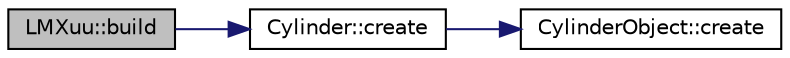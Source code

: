 digraph "LMXuu::build"
{
  edge [fontname="Helvetica",fontsize="10",labelfontname="Helvetica",labelfontsize="10"];
  node [fontname="Helvetica",fontsize="10",shape=record];
  rankdir="LR";
  Node9 [label="LMXuu::build",height=0.2,width=0.4,color="black", fillcolor="grey75", style="filled", fontcolor="black"];
  Node9 -> Node10 [color="midnightblue",fontsize="10",style="solid",fontname="Helvetica"];
  Node10 [label="Cylinder::create",height=0.2,width=0.4,color="black", fillcolor="white", style="filled",URL="$classCylinder.html#ac24009e8406642fc7b6a3de99129d077",tooltip="Creates a Cylinder Component. "];
  Node10 -> Node11 [color="midnightblue",fontsize="10",style="solid",fontname="Helvetica"];
  Node11 [label="CylinderObject::create",height=0.2,width=0.4,color="black", fillcolor="white", style="filled",URL="$classCylinderObject.html#a7a8389e9d62f1bbd0600fa8c4f6267ce",tooltip="Creates a Cylinder Component. "];
}
